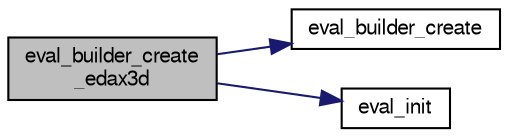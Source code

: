 digraph "eval_builder_create_edax3d"
{
 // LATEX_PDF_SIZE
  bgcolor="transparent";
  edge [fontname="FreeSans",fontsize="10",labelfontname="FreeSans",labelfontsize="10"];
  node [fontname="FreeSans",fontsize="10",shape=record];
  rankdir="LR";
  Node1 [label="eval_builder_create\l_edax3d",height=0.2,width=0.4,color="black", fillcolor="grey75", style="filled", fontcolor="black",tooltip=" "];
  Node1 -> Node2 [color="midnightblue",fontsize="10",style="solid",fontname="FreeSans"];
  Node2 [label="eval_builder_create",height=0.2,width=0.4,color="black",URL="$eval__builder_8c.html#a1bb33c74aa0f5012c29dd905a9d54cd7",tooltip=" "];
  Node1 -> Node3 [color="midnightblue",fontsize="10",style="solid",fontname="FreeSans"];
  Node3 [label="eval_init",height=0.2,width=0.4,color="black",URL="$eval_8c.html#a8eef3217a4129901069390c85e6ff12a",tooltip="Initialize a new evaluation function."];
}
